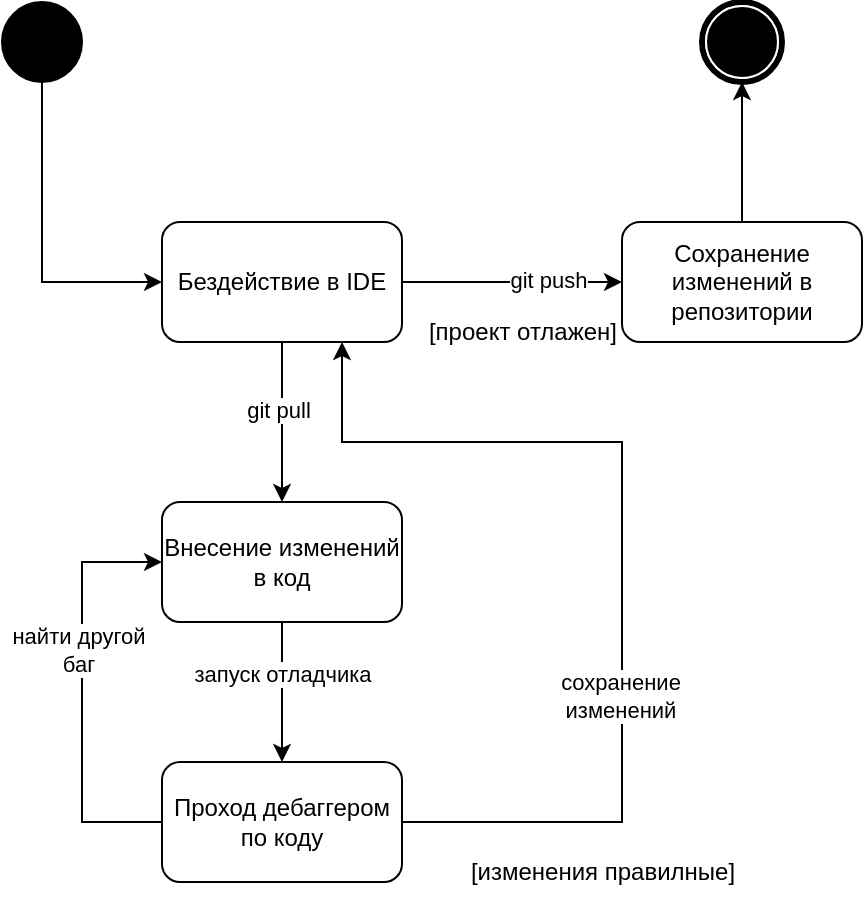 <mxfile version="21.1.8" type="device">
  <diagram name="Page-1" id="0783ab3e-0a74-02c8-0abd-f7b4e66b4bec">
    <mxGraphModel dx="1434" dy="1882" grid="1" gridSize="10" guides="1" tooltips="1" connect="1" arrows="1" fold="1" page="1" pageScale="1" pageWidth="850" pageHeight="1100" background="none" math="0" shadow="0">
      <root>
        <mxCell id="0" />
        <mxCell id="1" parent="0" />
        <mxCell id="QWfJ2k1hHCdb4pd9zscR-31" style="edgeStyle=orthogonalEdgeStyle;rounded=0;orthogonalLoop=1;jettySize=auto;html=1;exitX=0.5;exitY=1;exitDx=0;exitDy=0;entryX=0;entryY=0.5;entryDx=0;entryDy=0;" edge="1" parent="1" source="60571a20871a0731-4" target="QWfJ2k1hHCdb4pd9zscR-30">
          <mxGeometry relative="1" as="geometry" />
        </mxCell>
        <mxCell id="60571a20871a0731-4" value="" style="ellipse;whiteSpace=wrap;html=1;rounded=0;shadow=0;comic=0;labelBackgroundColor=none;strokeWidth=1;fillColor=#000000;fontFamily=Verdana;fontSize=12;align=center;" parent="1" vertex="1">
          <mxGeometry x="190" y="-1040" width="40" height="40" as="geometry" />
        </mxCell>
        <mxCell id="QWfJ2k1hHCdb4pd9zscR-1" value="" style="shape=mxgraph.bpmn.shape;html=1;verticalLabelPosition=bottom;labelBackgroundColor=#ffffff;verticalAlign=top;perimeter=ellipsePerimeter;outline=end;symbol=terminate;rounded=0;shadow=0;comic=0;strokeWidth=1;fontFamily=Verdana;fontSize=12;align=center;" vertex="1" parent="1">
          <mxGeometry x="540" y="-1040" width="40" height="40" as="geometry" />
        </mxCell>
        <mxCell id="QWfJ2k1hHCdb4pd9zscR-37" style="edgeStyle=orthogonalEdgeStyle;rounded=0;orthogonalLoop=1;jettySize=auto;html=1;" edge="1" parent="1" source="QWfJ2k1hHCdb4pd9zscR-30" target="QWfJ2k1hHCdb4pd9zscR-36">
          <mxGeometry relative="1" as="geometry" />
        </mxCell>
        <mxCell id="QWfJ2k1hHCdb4pd9zscR-39" value="git push" style="edgeLabel;html=1;align=center;verticalAlign=middle;resizable=0;points=[];" vertex="1" connectable="0" parent="QWfJ2k1hHCdb4pd9zscR-37">
          <mxGeometry x="0.314" y="1" relative="1" as="geometry">
            <mxPoint as="offset" />
          </mxGeometry>
        </mxCell>
        <mxCell id="QWfJ2k1hHCdb4pd9zscR-42" style="edgeStyle=orthogonalEdgeStyle;rounded=0;orthogonalLoop=1;jettySize=auto;html=1;entryX=0.5;entryY=0;entryDx=0;entryDy=0;" edge="1" parent="1" source="QWfJ2k1hHCdb4pd9zscR-30" target="QWfJ2k1hHCdb4pd9zscR-41">
          <mxGeometry relative="1" as="geometry" />
        </mxCell>
        <mxCell id="QWfJ2k1hHCdb4pd9zscR-43" value="git pull" style="edgeLabel;html=1;align=center;verticalAlign=middle;resizable=0;points=[];" vertex="1" connectable="0" parent="QWfJ2k1hHCdb4pd9zscR-42">
          <mxGeometry x="-0.167" y="-2" relative="1" as="geometry">
            <mxPoint as="offset" />
          </mxGeometry>
        </mxCell>
        <mxCell id="QWfJ2k1hHCdb4pd9zscR-30" value="Бездействие в IDE" style="rounded=1;whiteSpace=wrap;html=1;" vertex="1" parent="1">
          <mxGeometry x="270" y="-930" width="120" height="60" as="geometry" />
        </mxCell>
        <mxCell id="QWfJ2k1hHCdb4pd9zscR-40" style="edgeStyle=orthogonalEdgeStyle;rounded=0;orthogonalLoop=1;jettySize=auto;html=1;entryX=0.5;entryY=1;entryDx=0;entryDy=0;" edge="1" parent="1" source="QWfJ2k1hHCdb4pd9zscR-36" target="QWfJ2k1hHCdb4pd9zscR-1">
          <mxGeometry relative="1" as="geometry" />
        </mxCell>
        <mxCell id="QWfJ2k1hHCdb4pd9zscR-36" value="Сохранение изменений в репозитории" style="rounded=1;whiteSpace=wrap;html=1;" vertex="1" parent="1">
          <mxGeometry x="500" y="-930" width="120" height="60" as="geometry" />
        </mxCell>
        <mxCell id="QWfJ2k1hHCdb4pd9zscR-38" value="[проект отлажен]" style="text;html=1;align=center;verticalAlign=middle;resizable=0;points=[];autosize=1;strokeColor=none;fillColor=none;" vertex="1" parent="1">
          <mxGeometry x="390" y="-890" width="120" height="30" as="geometry" />
        </mxCell>
        <mxCell id="QWfJ2k1hHCdb4pd9zscR-45" style="edgeStyle=orthogonalEdgeStyle;rounded=0;orthogonalLoop=1;jettySize=auto;html=1;" edge="1" parent="1" source="QWfJ2k1hHCdb4pd9zscR-41" target="QWfJ2k1hHCdb4pd9zscR-44">
          <mxGeometry relative="1" as="geometry" />
        </mxCell>
        <mxCell id="QWfJ2k1hHCdb4pd9zscR-46" value="запуск отладчика" style="edgeLabel;html=1;align=center;verticalAlign=middle;resizable=0;points=[];" vertex="1" connectable="0" parent="QWfJ2k1hHCdb4pd9zscR-45">
          <mxGeometry x="-0.267" relative="1" as="geometry">
            <mxPoint as="offset" />
          </mxGeometry>
        </mxCell>
        <mxCell id="QWfJ2k1hHCdb4pd9zscR-41" value="Внесение изменений в код" style="rounded=1;whiteSpace=wrap;html=1;" vertex="1" parent="1">
          <mxGeometry x="270" y="-790" width="120" height="60" as="geometry" />
        </mxCell>
        <mxCell id="QWfJ2k1hHCdb4pd9zscR-48" style="edgeStyle=orthogonalEdgeStyle;rounded=0;orthogonalLoop=1;jettySize=auto;html=1;entryX=0.75;entryY=1;entryDx=0;entryDy=0;" edge="1" parent="1" source="QWfJ2k1hHCdb4pd9zscR-44" target="QWfJ2k1hHCdb4pd9zscR-30">
          <mxGeometry relative="1" as="geometry">
            <mxPoint x="330" y="-490" as="targetPoint" />
            <Array as="points">
              <mxPoint x="500" y="-630" />
              <mxPoint x="500" y="-820" />
              <mxPoint x="360" y="-820" />
            </Array>
          </mxGeometry>
        </mxCell>
        <mxCell id="QWfJ2k1hHCdb4pd9zscR-49" value="&lt;div&gt;сохранение&lt;/div&gt;&lt;div&gt;изменений&lt;br&gt;&lt;/div&gt;" style="edgeLabel;html=1;align=center;verticalAlign=middle;resizable=0;points=[];" vertex="1" connectable="0" parent="QWfJ2k1hHCdb4pd9zscR-48">
          <mxGeometry x="-0.291" y="1" relative="1" as="geometry">
            <mxPoint as="offset" />
          </mxGeometry>
        </mxCell>
        <mxCell id="QWfJ2k1hHCdb4pd9zscR-50" style="edgeStyle=orthogonalEdgeStyle;rounded=0;orthogonalLoop=1;jettySize=auto;html=1;entryX=0;entryY=0.5;entryDx=0;entryDy=0;" edge="1" parent="1" source="QWfJ2k1hHCdb4pd9zscR-44" target="QWfJ2k1hHCdb4pd9zscR-41">
          <mxGeometry relative="1" as="geometry">
            <Array as="points">
              <mxPoint x="230" y="-630" />
              <mxPoint x="230" y="-760" />
            </Array>
          </mxGeometry>
        </mxCell>
        <mxCell id="QWfJ2k1hHCdb4pd9zscR-51" value="&lt;div&gt;найти другой&lt;/div&gt;&lt;div&gt;баг&lt;br&gt;&lt;/div&gt;" style="edgeLabel;html=1;align=center;verticalAlign=middle;resizable=0;points=[];" vertex="1" connectable="0" parent="QWfJ2k1hHCdb4pd9zscR-50">
          <mxGeometry x="0.2" y="2" relative="1" as="geometry">
            <mxPoint as="offset" />
          </mxGeometry>
        </mxCell>
        <mxCell id="QWfJ2k1hHCdb4pd9zscR-44" value="Проход дебаггером по коду" style="rounded=1;whiteSpace=wrap;html=1;" vertex="1" parent="1">
          <mxGeometry x="270" y="-660" width="120" height="60" as="geometry" />
        </mxCell>
        <mxCell id="QWfJ2k1hHCdb4pd9zscR-47" value="[изменения правилные]" style="text;html=1;align=center;verticalAlign=middle;resizable=0;points=[];autosize=1;strokeColor=none;fillColor=none;" vertex="1" parent="1">
          <mxGeometry x="410" y="-620" width="160" height="30" as="geometry" />
        </mxCell>
      </root>
    </mxGraphModel>
  </diagram>
</mxfile>
